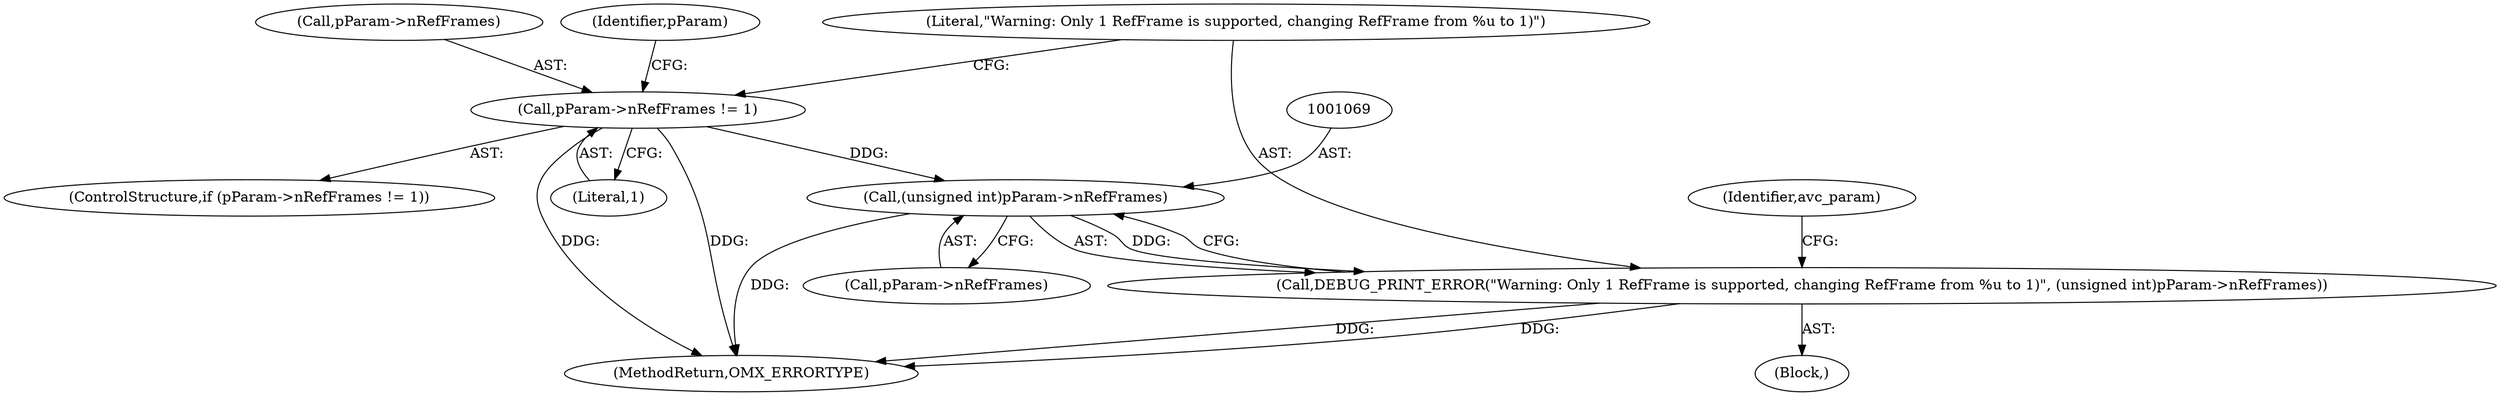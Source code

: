 digraph "0_Android_560ccdb509a7b86186fac0fce1b25bd9a3e6a6e8_7@pointer" {
"1001068" [label="(Call,(unsigned int)pParam->nRefFrames)"];
"1001060" [label="(Call,pParam->nRefFrames != 1)"];
"1001066" [label="(Call,DEBUG_PRINT_ERROR(\"Warning: Only 1 RefFrame is supported, changing RefFrame from %u to 1)\", (unsigned int)pParam->nRefFrames))"];
"1001064" [label="(Literal,1)"];
"1001061" [label="(Call,pParam->nRefFrames)"];
"1001070" [label="(Call,pParam->nRefFrames)"];
"1001059" [label="(ControlStructure,if (pParam->nRefFrames != 1))"];
"1001060" [label="(Call,pParam->nRefFrames != 1)"];
"1001080" [label="(Identifier,pParam)"];
"1001075" [label="(Identifier,avc_param)"];
"1002913" [label="(MethodReturn,OMX_ERRORTYPE)"];
"1001067" [label="(Literal,\"Warning: Only 1 RefFrame is supported, changing RefFrame from %u to 1)\")"];
"1001065" [label="(Block,)"];
"1001066" [label="(Call,DEBUG_PRINT_ERROR(\"Warning: Only 1 RefFrame is supported, changing RefFrame from %u to 1)\", (unsigned int)pParam->nRefFrames))"];
"1001068" [label="(Call,(unsigned int)pParam->nRefFrames)"];
"1001068" -> "1001066"  [label="AST: "];
"1001068" -> "1001070"  [label="CFG: "];
"1001069" -> "1001068"  [label="AST: "];
"1001070" -> "1001068"  [label="AST: "];
"1001066" -> "1001068"  [label="CFG: "];
"1001068" -> "1002913"  [label="DDG: "];
"1001068" -> "1001066"  [label="DDG: "];
"1001060" -> "1001068"  [label="DDG: "];
"1001060" -> "1001059"  [label="AST: "];
"1001060" -> "1001064"  [label="CFG: "];
"1001061" -> "1001060"  [label="AST: "];
"1001064" -> "1001060"  [label="AST: "];
"1001067" -> "1001060"  [label="CFG: "];
"1001080" -> "1001060"  [label="CFG: "];
"1001060" -> "1002913"  [label="DDG: "];
"1001060" -> "1002913"  [label="DDG: "];
"1001066" -> "1001065"  [label="AST: "];
"1001067" -> "1001066"  [label="AST: "];
"1001075" -> "1001066"  [label="CFG: "];
"1001066" -> "1002913"  [label="DDG: "];
"1001066" -> "1002913"  [label="DDG: "];
}
